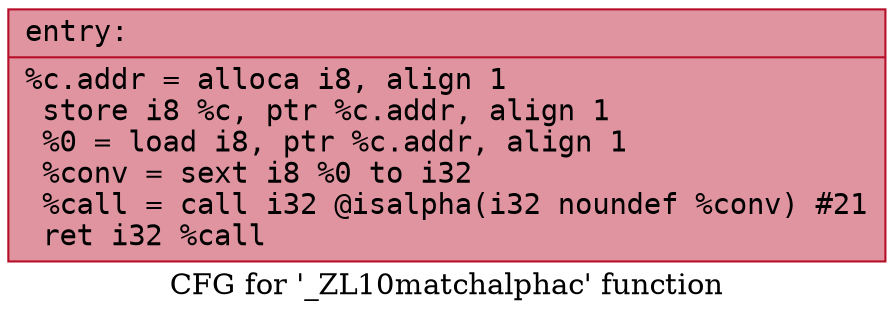 digraph "CFG for '_ZL10matchalphac' function" {
	label="CFG for '_ZL10matchalphac' function";

	Node0x5584167d5d90 [shape=record,color="#b70d28ff", style=filled, fillcolor="#b70d2870" fontname="Courier",label="{entry:\l|  %c.addr = alloca i8, align 1\l  store i8 %c, ptr %c.addr, align 1\l  %0 = load i8, ptr %c.addr, align 1\l  %conv = sext i8 %0 to i32\l  %call = call i32 @isalpha(i32 noundef %conv) #21\l  ret i32 %call\l}"];
}
